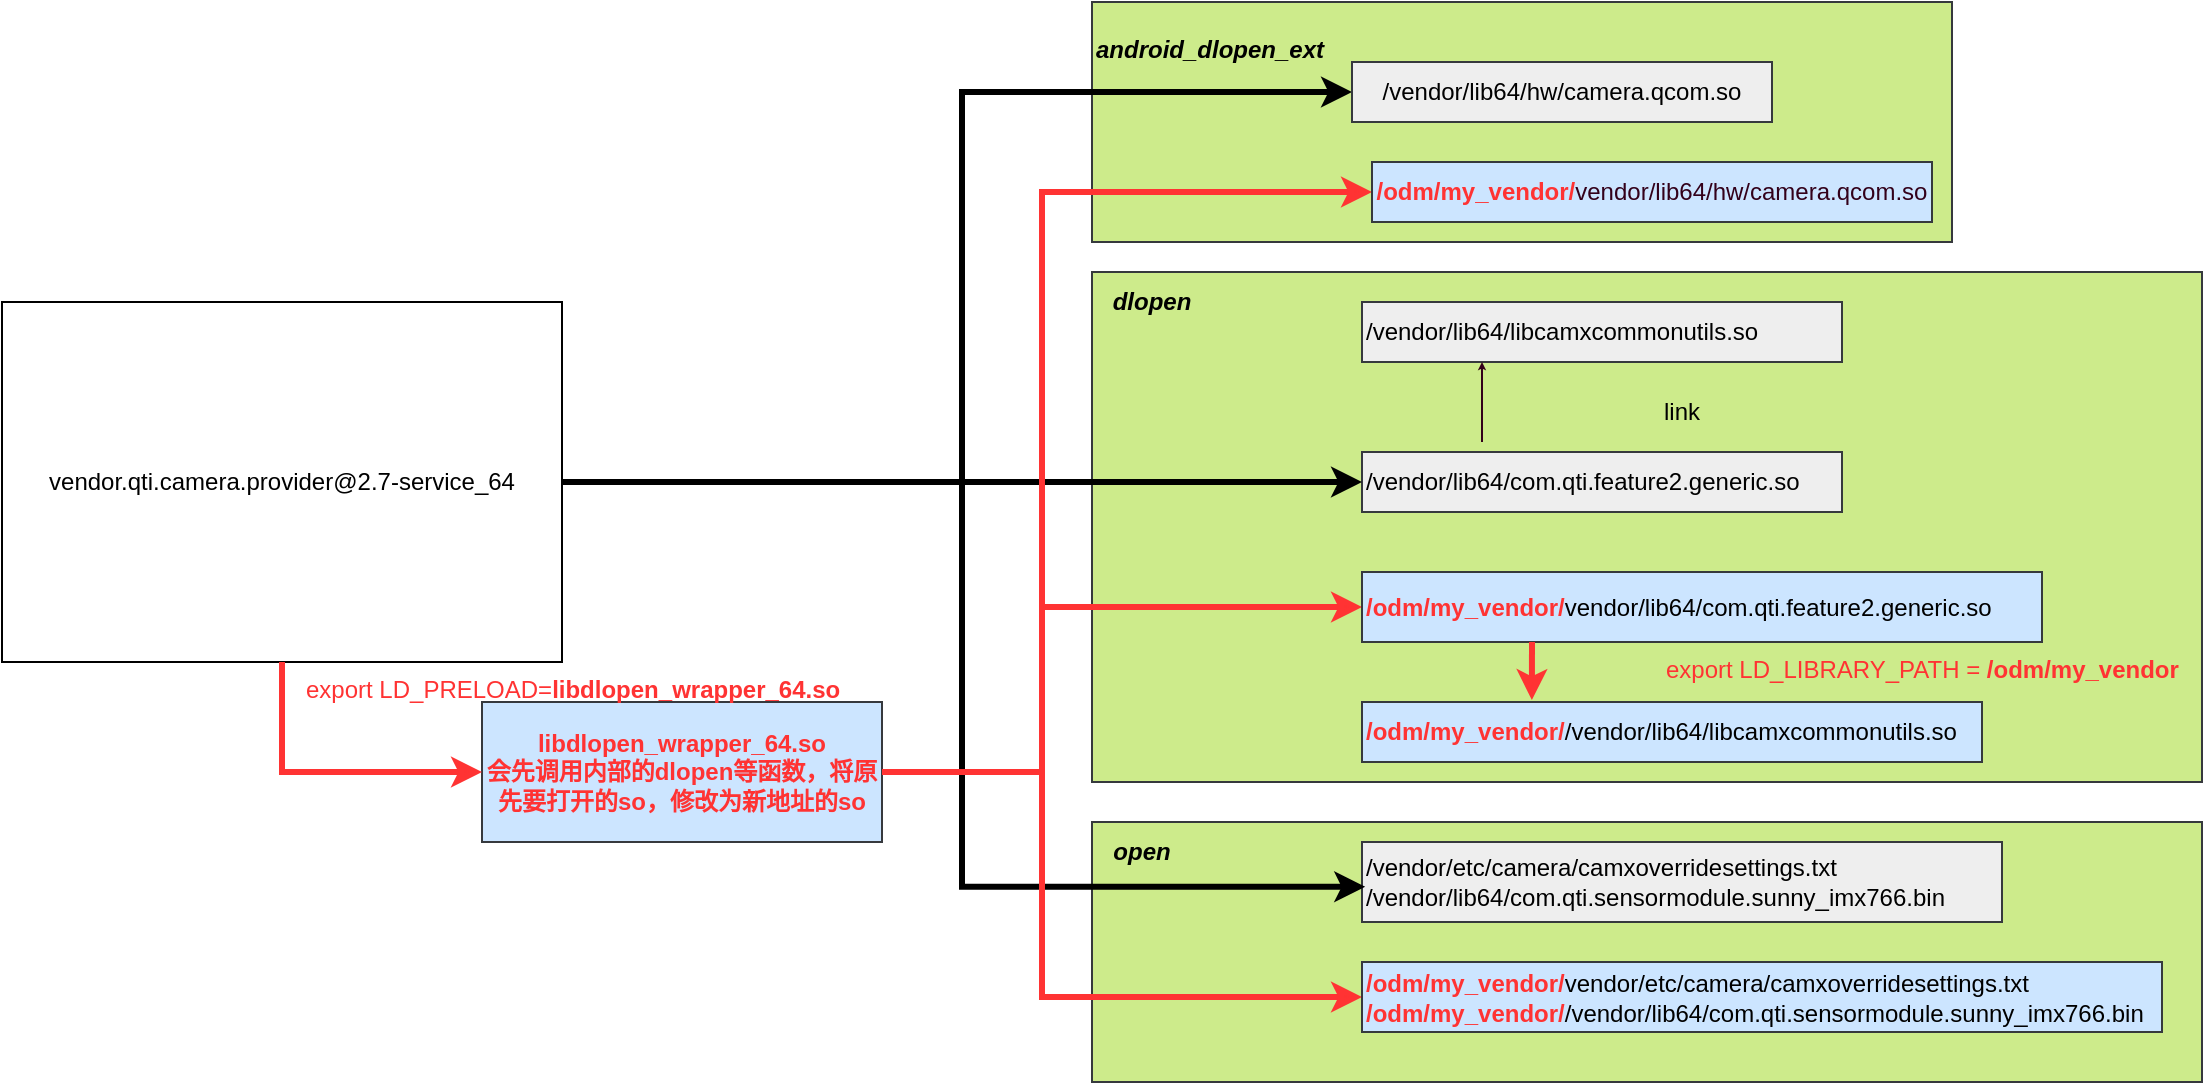 <mxfile version="20.3.7" type="github">
  <diagram id="LfDvHI3QYnBFp2JPL4mf" name="第 1 页">
    <mxGraphModel dx="3716" dy="1154" grid="1" gridSize="10" guides="1" tooltips="1" connect="1" arrows="1" fold="1" page="1" pageScale="1" pageWidth="827" pageHeight="1169" math="0" shadow="0">
      <root>
        <mxCell id="0" />
        <mxCell id="1" parent="0" />
        <mxCell id="-WoQFK-7rZkO3tjdeYSU-52" value="" style="rounded=0;whiteSpace=wrap;html=1;fillColor=#cdeb8b;strokeColor=#36393d;" vertex="1" parent="1">
          <mxGeometry x="-345" y="530" width="555" height="130" as="geometry" />
        </mxCell>
        <mxCell id="-WoQFK-7rZkO3tjdeYSU-51" value="" style="rounded=0;whiteSpace=wrap;html=1;fillColor=#cdeb8b;strokeColor=#36393d;" vertex="1" parent="1">
          <mxGeometry x="-345" y="255" width="555" height="255" as="geometry" />
        </mxCell>
        <mxCell id="-WoQFK-7rZkO3tjdeYSU-50" value="" style="rounded=0;whiteSpace=wrap;html=1;fillColor=#cdeb8b;strokeColor=#36393d;" vertex="1" parent="1">
          <mxGeometry x="-345" y="120" width="430" height="120" as="geometry" />
        </mxCell>
        <mxCell id="-WoQFK-7rZkO3tjdeYSU-1" value="vendor.qti.camera.provider@2.7-service_64" style="rounded=0;whiteSpace=wrap;html=1;" vertex="1" parent="1">
          <mxGeometry x="-890" y="270" width="280" height="180" as="geometry" />
        </mxCell>
        <mxCell id="-WoQFK-7rZkO3tjdeYSU-3" value="" style="edgeStyle=elbowEdgeStyle;elbow=horizontal;endArrow=classic;html=1;rounded=0;entryX=0;entryY=0.5;entryDx=0;entryDy=0;exitX=1;exitY=0.5;exitDx=0;exitDy=0;strokeWidth=3;" edge="1" parent="1" source="-WoQFK-7rZkO3tjdeYSU-1" target="-WoQFK-7rZkO3tjdeYSU-4">
          <mxGeometry width="50" height="50" relative="1" as="geometry">
            <mxPoint x="-350" y="320" as="sourcePoint" />
            <mxPoint x="-230" y="280" as="targetPoint" />
            <Array as="points">
              <mxPoint x="-410" y="250" />
            </Array>
          </mxGeometry>
        </mxCell>
        <mxCell id="-WoQFK-7rZkO3tjdeYSU-4" value="/vendor/lib64/hw/camera.qcom.so" style="rounded=0;whiteSpace=wrap;html=1;fillColor=#eeeeee;strokeColor=#36393d;" vertex="1" parent="1">
          <mxGeometry x="-215" y="150" width="210" height="30" as="geometry" />
        </mxCell>
        <mxCell id="-WoQFK-7rZkO3tjdeYSU-5" value="/vendor/lib64/com.qti.feature2.generic.so" style="rounded=0;whiteSpace=wrap;html=1;align=left;fillColor=#eeeeee;strokeColor=#36393d;" vertex="1" parent="1">
          <mxGeometry x="-210" y="345" width="240" height="30" as="geometry" />
        </mxCell>
        <mxCell id="-WoQFK-7rZkO3tjdeYSU-6" value="/vendor/etc/camera/camxoverridesettings.txt&lt;br&gt;/vendor/lib64/com.qti.sensormodule.sunny_imx766.bin" style="rounded=0;whiteSpace=wrap;html=1;align=left;fillColor=#eeeeee;strokeColor=#36393d;" vertex="1" parent="1">
          <mxGeometry x="-210" y="540" width="320" height="40" as="geometry" />
        </mxCell>
        <mxCell id="-WoQFK-7rZkO3tjdeYSU-8" value="" style="edgeStyle=elbowEdgeStyle;elbow=horizontal;endArrow=classic;html=1;rounded=0;entryX=0;entryY=0.5;entryDx=0;entryDy=0;exitX=1;exitY=0.5;exitDx=0;exitDy=0;strokeWidth=3;" edge="1" parent="1" source="-WoQFK-7rZkO3tjdeYSU-1" target="-WoQFK-7rZkO3tjdeYSU-5">
          <mxGeometry width="50" height="50" relative="1" as="geometry">
            <mxPoint x="-350" y="320" as="sourcePoint" />
            <mxPoint x="-110" y="300" as="targetPoint" />
          </mxGeometry>
        </mxCell>
        <mxCell id="-WoQFK-7rZkO3tjdeYSU-9" value="" style="edgeStyle=elbowEdgeStyle;elbow=horizontal;endArrow=classic;html=1;rounded=0;entryX=0.005;entryY=0.56;entryDx=0;entryDy=0;entryPerimeter=0;exitX=1;exitY=0.5;exitDx=0;exitDy=0;strokeWidth=3;" edge="1" parent="1" source="-WoQFK-7rZkO3tjdeYSU-1" target="-WoQFK-7rZkO3tjdeYSU-6">
          <mxGeometry width="50" height="50" relative="1" as="geometry">
            <mxPoint x="-350" y="320" as="sourcePoint" />
            <mxPoint x="-100" y="310" as="targetPoint" />
            <Array as="points">
              <mxPoint x="-410" y="450" />
              <mxPoint x="-300" y="380" />
            </Array>
          </mxGeometry>
        </mxCell>
        <mxCell id="-WoQFK-7rZkO3tjdeYSU-10" value="&lt;b&gt;&lt;i&gt;open&lt;/i&gt;&lt;/b&gt;" style="text;html=1;strokeColor=none;fillColor=none;align=center;verticalAlign=middle;whiteSpace=wrap;rounded=0;" vertex="1" parent="1">
          <mxGeometry x="-350" y="530" width="60" height="30" as="geometry" />
        </mxCell>
        <mxCell id="-WoQFK-7rZkO3tjdeYSU-11" value="&lt;b&gt;&lt;i&gt;dlopen&lt;/i&gt;&lt;/b&gt;" style="text;html=1;strokeColor=none;fillColor=none;align=center;verticalAlign=middle;whiteSpace=wrap;rounded=0;" vertex="1" parent="1">
          <mxGeometry x="-345" y="255" width="60" height="30" as="geometry" />
        </mxCell>
        <mxCell id="-WoQFK-7rZkO3tjdeYSU-12" value="&lt;b&gt;&lt;i&gt;android_dlopen_ext&lt;/i&gt;&lt;/b&gt;" style="text;whiteSpace=wrap;html=1;" vertex="1" parent="1">
          <mxGeometry x="-345" y="130" width="140" height="40" as="geometry" />
        </mxCell>
        <mxCell id="-WoQFK-7rZkO3tjdeYSU-21" value="" style="edgeStyle=elbowEdgeStyle;elbow=horizontal;endArrow=classic;html=1;rounded=0;exitX=1;exitY=0.5;exitDx=0;exitDy=0;fillColor=#e51400;strokeColor=#FF3333;strokeWidth=3;startArrow=none;entryX=0;entryY=0.5;entryDx=0;entryDy=0;" edge="1" parent="1" source="-WoQFK-7rZkO3tjdeYSU-23" target="-WoQFK-7rZkO3tjdeYSU-26">
          <mxGeometry width="50" height="50" relative="1" as="geometry">
            <mxPoint x="-380" y="380" as="sourcePoint" />
            <mxPoint x="-130" y="190" as="targetPoint" />
            <Array as="points">
              <mxPoint x="-370" y="380" />
              <mxPoint x="-260" y="270" />
              <mxPoint x="-250" y="290" />
            </Array>
          </mxGeometry>
        </mxCell>
        <mxCell id="-WoQFK-7rZkO3tjdeYSU-23" value="&lt;b style=&quot;text-align: left;&quot;&gt;&lt;font color=&quot;#ff3333&quot;&gt;libdlopen_wrapper_64.so&lt;br&gt;会先调用内部的dlopen等函数，将原先要打开的so，修改为新地址的so&lt;br&gt;&lt;/font&gt;&lt;/b&gt;" style="rounded=0;whiteSpace=wrap;html=1;fillColor=#cce5ff;strokeColor=#36393d;" vertex="1" parent="1">
          <mxGeometry x="-650" y="470" width="200" height="70" as="geometry" />
        </mxCell>
        <mxCell id="-WoQFK-7rZkO3tjdeYSU-26" value="&lt;font style=&quot;&quot; color=&quot;#ff3333&quot;&gt;&lt;b&gt;/odm/my_vendor/&lt;/b&gt;&lt;/font&gt;&lt;font style=&quot;&quot; color=&quot;#33001a&quot;&gt;vendor/lib64/hw/camera.qcom.so&lt;/font&gt;" style="rounded=0;whiteSpace=wrap;html=1;fillColor=#cce5ff;strokeColor=#36393d;" vertex="1" parent="1">
          <mxGeometry x="-205" y="200" width="280" height="30" as="geometry" />
        </mxCell>
        <mxCell id="-WoQFK-7rZkO3tjdeYSU-28" value="" style="edgeStyle=elbowEdgeStyle;elbow=horizontal;endArrow=classic;html=1;rounded=0;exitX=1;exitY=0.5;exitDx=0;exitDy=0;fillColor=#e51400;strokeColor=#FF3333;strokeWidth=3;startArrow=none;entryX=0;entryY=0.5;entryDx=0;entryDy=0;" edge="1" parent="1" source="-WoQFK-7rZkO3tjdeYSU-23" target="-WoQFK-7rZkO3tjdeYSU-29">
          <mxGeometry width="50" height="50" relative="1" as="geometry">
            <mxPoint x="-280" y="412.5" as="sourcePoint" />
            <mxPoint x="-120" y="200" as="targetPoint" />
            <Array as="points">
              <mxPoint x="-370" y="450" />
              <mxPoint x="-260" y="460" />
            </Array>
          </mxGeometry>
        </mxCell>
        <mxCell id="-WoQFK-7rZkO3tjdeYSU-29" value="&lt;b style=&quot;color: rgb(255, 51, 51); text-align: center;&quot;&gt;/odm/my_vendor&lt;/b&gt;&lt;b style=&quot;color: rgb(255, 51, 51); text-align: center;&quot;&gt;/&lt;/b&gt;vendor/lib64/com.qti.feature2.generic.so" style="rounded=0;whiteSpace=wrap;html=1;align=left;fillColor=#cce5ff;strokeColor=#36393d;" vertex="1" parent="1">
          <mxGeometry x="-210" y="405" width="340" height="35" as="geometry" />
        </mxCell>
        <mxCell id="-WoQFK-7rZkO3tjdeYSU-30" value="" style="edgeStyle=elbowEdgeStyle;elbow=horizontal;endArrow=classic;html=1;rounded=0;exitX=1;exitY=0.5;exitDx=0;exitDy=0;fillColor=#e51400;strokeColor=#FF3333;strokeWidth=3;startArrow=none;entryX=0;entryY=0.5;entryDx=0;entryDy=0;" edge="1" parent="1" source="-WoQFK-7rZkO3tjdeYSU-23" target="-WoQFK-7rZkO3tjdeYSU-31">
          <mxGeometry width="50" height="50" relative="1" as="geometry">
            <mxPoint x="-280" y="425" as="sourcePoint" />
            <mxPoint x="-120" y="200" as="targetPoint" />
            <Array as="points">
              <mxPoint x="-370" y="520" />
              <mxPoint x="-260" y="520" />
              <mxPoint x="-240" y="480" />
              <mxPoint x="-240" y="300" />
            </Array>
          </mxGeometry>
        </mxCell>
        <mxCell id="-WoQFK-7rZkO3tjdeYSU-31" value="&lt;b style=&quot;color: rgb(255, 51, 51); text-align: center;&quot;&gt;/odm/my_vendor&lt;/b&gt;&lt;b style=&quot;color: rgb(255, 51, 51); text-align: center;&quot;&gt;/&lt;/b&gt;vendor/etc/camera/camxoverridesettings.txt&lt;br&gt;&lt;b style=&quot;color: rgb(255, 51, 51); text-align: center;&quot;&gt;/odm/my_vendor&lt;/b&gt;&lt;b style=&quot;color: rgb(255, 51, 51); text-align: center;&quot;&gt;/&lt;/b&gt;/vendor/lib64/com.qti.sensormodule.sunny_imx766.bin" style="rounded=0;whiteSpace=wrap;html=1;align=left;fillColor=#cce5ff;strokeColor=#36393d;" vertex="1" parent="1">
          <mxGeometry x="-210" y="600" width="400" height="35" as="geometry" />
        </mxCell>
        <mxCell id="-WoQFK-7rZkO3tjdeYSU-33" value="/vendor/lib64/libcamxcommonutils.so" style="rounded=0;whiteSpace=wrap;html=1;align=left;fillColor=#eeeeee;strokeColor=#36393d;" vertex="1" parent="1">
          <mxGeometry x="-210" y="270" width="240" height="30" as="geometry" />
        </mxCell>
        <mxCell id="-WoQFK-7rZkO3tjdeYSU-36" value="link" style="text;html=1;strokeColor=none;fillColor=none;align=center;verticalAlign=middle;whiteSpace=wrap;rounded=0;" vertex="1" parent="1">
          <mxGeometry x="-80" y="310" width="60" height="30" as="geometry" />
        </mxCell>
        <mxCell id="-WoQFK-7rZkO3tjdeYSU-37" value="&lt;b style=&quot;color: rgb(255, 51, 51); text-align: center;&quot;&gt;/odm/my_vendor&lt;/b&gt;&lt;b style=&quot;color: rgb(255, 51, 51); text-align: center;&quot;&gt;/&lt;/b&gt;/vendor/lib64/libcamxcommonutils.so" style="rounded=0;whiteSpace=wrap;html=1;align=left;fillColor=#cce5ff;strokeColor=#36393d;" vertex="1" parent="1">
          <mxGeometry x="-210" y="470" width="310" height="30" as="geometry" />
        </mxCell>
        <mxCell id="-WoQFK-7rZkO3tjdeYSU-40" value="&lt;font color=&quot;#ff3333&quot;&gt;export LD_PRELOAD=&lt;b style=&quot;&quot;&gt;libdlopen_wrapper_64.so&lt;/b&gt;&lt;/font&gt;" style="text;whiteSpace=wrap;html=1;fontColor=#33001A;" vertex="1" parent="1">
          <mxGeometry x="-740" y="450" width="270" height="40" as="geometry" />
        </mxCell>
        <mxCell id="-WoQFK-7rZkO3tjdeYSU-41" value="&lt;font color=&quot;#ff3333&quot;&gt;export LD_LIBRARY_PATH =&amp;nbsp;&lt;/font&gt;&lt;b style=&quot;color: rgb(255, 51, 51); text-align: center;&quot;&gt;/odm/my_vendor&lt;/b&gt;" style="text;whiteSpace=wrap;html=1;fontColor=#33001A;" vertex="1" parent="1">
          <mxGeometry x="-60" y="440" width="270" height="40" as="geometry" />
        </mxCell>
        <mxCell id="-WoQFK-7rZkO3tjdeYSU-42" value="" style="edgeStyle=elbowEdgeStyle;elbow=vertical;endArrow=classic;html=1;rounded=0;strokeColor=#FF3333;strokeWidth=3;fontColor=#FF3333;entryX=0;entryY=0.5;entryDx=0;entryDy=0;exitX=0.5;exitY=1;exitDx=0;exitDy=0;" edge="1" parent="1" source="-WoQFK-7rZkO3tjdeYSU-1" target="-WoQFK-7rZkO3tjdeYSU-23">
          <mxGeometry width="50" height="50" relative="1" as="geometry">
            <mxPoint x="-700" y="560" as="sourcePoint" />
            <mxPoint x="-650" y="510" as="targetPoint" />
            <Array as="points">
              <mxPoint x="-660" y="505" />
            </Array>
          </mxGeometry>
        </mxCell>
        <mxCell id="-WoQFK-7rZkO3tjdeYSU-45" value="" style="endArrow=classic;html=1;rounded=0;strokeColor=#FF3333;strokeWidth=3;fontColor=#FF3333;exitX=0.25;exitY=1;exitDx=0;exitDy=0;entryX=0.274;entryY=-0.033;entryDx=0;entryDy=0;entryPerimeter=0;" edge="1" parent="1" source="-WoQFK-7rZkO3tjdeYSU-29" target="-WoQFK-7rZkO3tjdeYSU-37">
          <mxGeometry width="50" height="50" relative="1" as="geometry">
            <mxPoint x="-160" y="440" as="sourcePoint" />
            <mxPoint x="-110" y="390" as="targetPoint" />
          </mxGeometry>
        </mxCell>
        <mxCell id="-WoQFK-7rZkO3tjdeYSU-46" value="" style="endArrow=classic;html=1;rounded=0;strokeColor=#33001A;strokeWidth=1;fontColor=#FF3333;entryX=0.25;entryY=1;entryDx=0;entryDy=0;endSize=1;" edge="1" parent="1" target="-WoQFK-7rZkO3tjdeYSU-33">
          <mxGeometry width="50" height="50" relative="1" as="geometry">
            <mxPoint x="-150" y="340" as="sourcePoint" />
            <mxPoint x="-110" y="390" as="targetPoint" />
          </mxGeometry>
        </mxCell>
      </root>
    </mxGraphModel>
  </diagram>
</mxfile>
